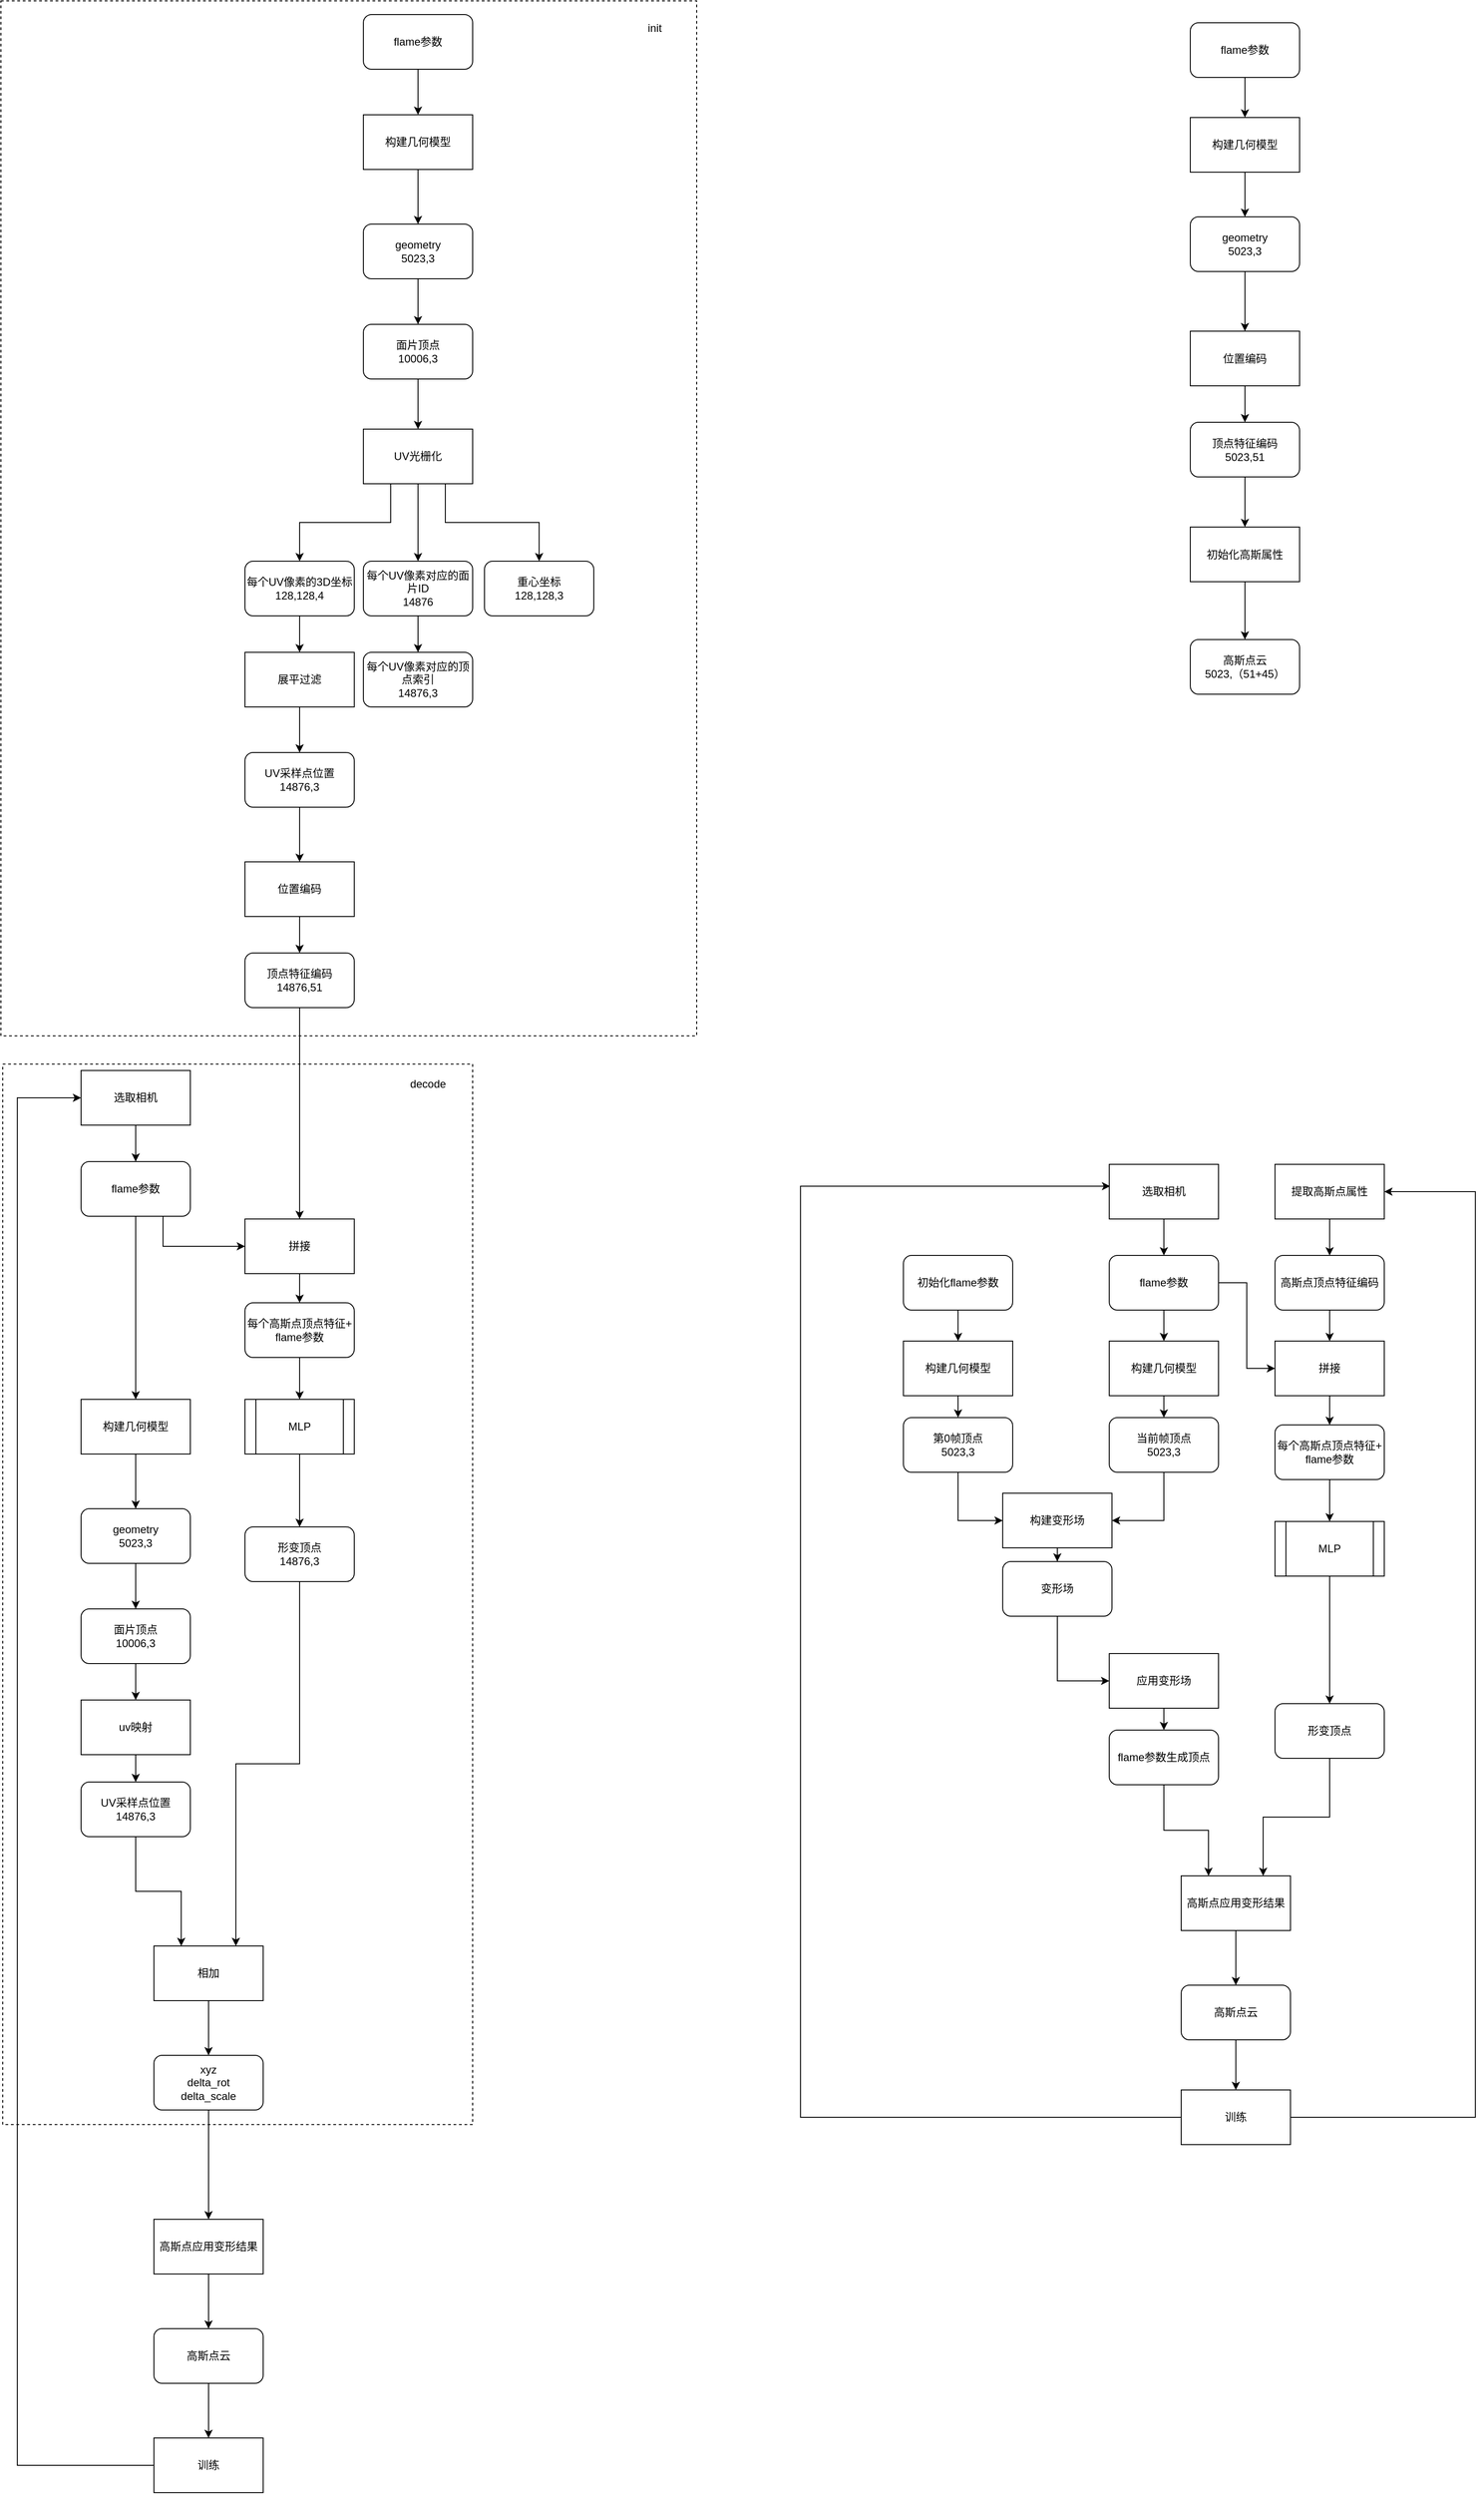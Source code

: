 <mxfile version="28.0.4">
  <diagram name="第 1 页" id="LMbzQTUDNy44uZFcEyyu">
    <mxGraphModel dx="5580" dy="2757" grid="0" gridSize="10" guides="1" tooltips="1" connect="1" arrows="1" fold="1" page="1" pageScale="1" pageWidth="827" pageHeight="1169" background="none" math="0" shadow="0">
      <root>
        <mxCell id="0" />
        <mxCell id="1" parent="0" />
        <mxCell id="JwGyQa2PH85FUKWqyVEM-70" value="" style="rounded=0;whiteSpace=wrap;html=1;dashed=1;fillColor=none;" vertex="1" parent="1">
          <mxGeometry x="-816" y="1182" width="516" height="1164" as="geometry" />
        </mxCell>
        <mxCell id="JwGyQa2PH85FUKWqyVEM-68" value="" style="rounded=0;whiteSpace=wrap;html=1;dashed=1;fillColor=none;" vertex="1" parent="1">
          <mxGeometry x="-818" y="15" width="764" height="1136" as="geometry" />
        </mxCell>
        <mxCell id="JwGyQa2PH85FUKWqyVEM-5" style="edgeStyle=orthogonalEdgeStyle;rounded=0;orthogonalLoop=1;jettySize=auto;html=1;exitX=0.75;exitY=1;exitDx=0;exitDy=0;entryX=0;entryY=0.5;entryDx=0;entryDy=0;" edge="1" parent="1" source="JwGyQa2PH85FUKWqyVEM-1" target="JwGyQa2PH85FUKWqyVEM-64">
          <mxGeometry relative="1" as="geometry">
            <mxPoint x="-590" y="1590" as="targetPoint" />
          </mxGeometry>
        </mxCell>
        <mxCell id="JwGyQa2PH85FUKWqyVEM-9" style="edgeStyle=orthogonalEdgeStyle;rounded=0;orthogonalLoop=1;jettySize=auto;html=1;" edge="1" parent="1" source="JwGyQa2PH85FUKWqyVEM-1" target="JwGyQa2PH85FUKWqyVEM-8">
          <mxGeometry relative="1" as="geometry" />
        </mxCell>
        <mxCell id="JwGyQa2PH85FUKWqyVEM-1" value="flame参数" style="rounded=1;whiteSpace=wrap;html=1;" vertex="1" parent="1">
          <mxGeometry x="-730" y="1289" width="120" height="60" as="geometry" />
        </mxCell>
        <mxCell id="JwGyQa2PH85FUKWqyVEM-6" style="edgeStyle=orthogonalEdgeStyle;rounded=0;orthogonalLoop=1;jettySize=auto;html=1;exitX=0.5;exitY=1;exitDx=0;exitDy=0;entryX=0.5;entryY=0;entryDx=0;entryDy=0;" edge="1" parent="1" source="JwGyQa2PH85FUKWqyVEM-49" target="JwGyQa2PH85FUKWqyVEM-64">
          <mxGeometry relative="1" as="geometry">
            <mxPoint x="-490" y="1360" as="sourcePoint" />
            <mxPoint x="-560" y="1450" as="targetPoint" />
          </mxGeometry>
        </mxCell>
        <mxCell id="JwGyQa2PH85FUKWqyVEM-7" style="edgeStyle=orthogonalEdgeStyle;rounded=0;orthogonalLoop=1;jettySize=auto;html=1;exitX=0.5;exitY=1;exitDx=0;exitDy=0;" edge="1" parent="1" source="JwGyQa2PH85FUKWqyVEM-52" target="JwGyQa2PH85FUKWqyVEM-4">
          <mxGeometry relative="1" as="geometry">
            <mxPoint x="-560" y="1640" as="sourcePoint" />
          </mxGeometry>
        </mxCell>
        <mxCell id="JwGyQa2PH85FUKWqyVEM-21" style="edgeStyle=orthogonalEdgeStyle;rounded=0;orthogonalLoop=1;jettySize=auto;html=1;entryX=0.75;entryY=0;entryDx=0;entryDy=0;" edge="1" parent="1" source="JwGyQa2PH85FUKWqyVEM-4" target="JwGyQa2PH85FUKWqyVEM-15">
          <mxGeometry relative="1" as="geometry" />
        </mxCell>
        <mxCell id="JwGyQa2PH85FUKWqyVEM-4" value="&lt;div&gt;形变顶点&lt;/div&gt;&lt;div&gt;14876,3&lt;/div&gt;" style="rounded=1;whiteSpace=wrap;html=1;" vertex="1" parent="1">
          <mxGeometry x="-550" y="1690" width="120" height="60" as="geometry" />
        </mxCell>
        <mxCell id="JwGyQa2PH85FUKWqyVEM-16" style="edgeStyle=orthogonalEdgeStyle;rounded=0;orthogonalLoop=1;jettySize=auto;html=1;entryX=0.5;entryY=0;entryDx=0;entryDy=0;" edge="1" parent="1" source="JwGyQa2PH85FUKWqyVEM-8" target="JwGyQa2PH85FUKWqyVEM-10">
          <mxGeometry relative="1" as="geometry" />
        </mxCell>
        <mxCell id="JwGyQa2PH85FUKWqyVEM-8" value="构建几何模型" style="rounded=0;whiteSpace=wrap;html=1;" vertex="1" parent="1">
          <mxGeometry x="-730" y="1550" width="120" height="60" as="geometry" />
        </mxCell>
        <mxCell id="JwGyQa2PH85FUKWqyVEM-17" style="edgeStyle=orthogonalEdgeStyle;rounded=0;orthogonalLoop=1;jettySize=auto;html=1;entryX=0.5;entryY=0;entryDx=0;entryDy=0;" edge="1" parent="1" source="JwGyQa2PH85FUKWqyVEM-10" target="JwGyQa2PH85FUKWqyVEM-12">
          <mxGeometry relative="1" as="geometry" />
        </mxCell>
        <mxCell id="JwGyQa2PH85FUKWqyVEM-10" value="&lt;div&gt;geometry&lt;/div&gt;&lt;div&gt;5023,3&lt;/div&gt;" style="rounded=1;whiteSpace=wrap;html=1;" vertex="1" parent="1">
          <mxGeometry x="-730" y="1670" width="120" height="60" as="geometry" />
        </mxCell>
        <mxCell id="JwGyQa2PH85FUKWqyVEM-18" style="edgeStyle=orthogonalEdgeStyle;rounded=0;orthogonalLoop=1;jettySize=auto;html=1;" edge="1" parent="1" source="JwGyQa2PH85FUKWqyVEM-12" target="JwGyQa2PH85FUKWqyVEM-14">
          <mxGeometry relative="1" as="geometry" />
        </mxCell>
        <mxCell id="JwGyQa2PH85FUKWqyVEM-12" value="&lt;div&gt;面片顶点&lt;/div&gt;10006,3" style="rounded=1;whiteSpace=wrap;html=1;" vertex="1" parent="1">
          <mxGeometry x="-730" y="1780" width="120" height="60" as="geometry" />
        </mxCell>
        <mxCell id="JwGyQa2PH85FUKWqyVEM-20" style="edgeStyle=orthogonalEdgeStyle;rounded=0;orthogonalLoop=1;jettySize=auto;html=1;exitX=0.5;exitY=1;exitDx=0;exitDy=0;entryX=0.25;entryY=0;entryDx=0;entryDy=0;" edge="1" parent="1" source="JwGyQa2PH85FUKWqyVEM-13" target="JwGyQa2PH85FUKWqyVEM-15">
          <mxGeometry relative="1" as="geometry" />
        </mxCell>
        <mxCell id="JwGyQa2PH85FUKWqyVEM-13" value="&lt;div&gt;UV采样点位置&lt;/div&gt;&lt;div&gt;14876,3&lt;/div&gt;" style="rounded=1;whiteSpace=wrap;html=1;" vertex="1" parent="1">
          <mxGeometry x="-730" y="1970" width="120" height="60" as="geometry" />
        </mxCell>
        <mxCell id="JwGyQa2PH85FUKWqyVEM-19" style="edgeStyle=orthogonalEdgeStyle;rounded=0;orthogonalLoop=1;jettySize=auto;html=1;" edge="1" parent="1" source="JwGyQa2PH85FUKWqyVEM-14" target="JwGyQa2PH85FUKWqyVEM-13">
          <mxGeometry relative="1" as="geometry" />
        </mxCell>
        <mxCell id="JwGyQa2PH85FUKWqyVEM-14" value="uv映射" style="rounded=0;whiteSpace=wrap;html=1;" vertex="1" parent="1">
          <mxGeometry x="-730" y="1880" width="120" height="60" as="geometry" />
        </mxCell>
        <mxCell id="JwGyQa2PH85FUKWqyVEM-24" style="edgeStyle=orthogonalEdgeStyle;rounded=0;orthogonalLoop=1;jettySize=auto;html=1;" edge="1" parent="1" source="JwGyQa2PH85FUKWqyVEM-15" target="JwGyQa2PH85FUKWqyVEM-22">
          <mxGeometry relative="1" as="geometry" />
        </mxCell>
        <mxCell id="JwGyQa2PH85FUKWqyVEM-15" value="相加" style="rounded=0;whiteSpace=wrap;html=1;" vertex="1" parent="1">
          <mxGeometry x="-650" y="2150" width="120" height="60" as="geometry" />
        </mxCell>
        <mxCell id="JwGyQa2PH85FUKWqyVEM-54" style="edgeStyle=orthogonalEdgeStyle;rounded=0;orthogonalLoop=1;jettySize=auto;html=1;" edge="1" parent="1" source="JwGyQa2PH85FUKWqyVEM-22" target="JwGyQa2PH85FUKWqyVEM-53">
          <mxGeometry relative="1" as="geometry" />
        </mxCell>
        <mxCell id="JwGyQa2PH85FUKWqyVEM-22" value="&lt;div&gt;xyz&lt;/div&gt;&lt;div&gt;delta_rot&lt;/div&gt;&lt;div&gt;delta_scale&lt;/div&gt;" style="rounded=1;whiteSpace=wrap;html=1;" vertex="1" parent="1">
          <mxGeometry x="-650" y="2270" width="120" height="60" as="geometry" />
        </mxCell>
        <mxCell id="JwGyQa2PH85FUKWqyVEM-31" value="" style="edgeStyle=orthogonalEdgeStyle;rounded=0;orthogonalLoop=1;jettySize=auto;html=1;" edge="1" parent="1" source="JwGyQa2PH85FUKWqyVEM-25" target="JwGyQa2PH85FUKWqyVEM-27">
          <mxGeometry relative="1" as="geometry" />
        </mxCell>
        <mxCell id="JwGyQa2PH85FUKWqyVEM-25" value="flame参数" style="rounded=1;whiteSpace=wrap;html=1;" vertex="1" parent="1">
          <mxGeometry x="-420" y="30" width="120" height="60" as="geometry" />
        </mxCell>
        <mxCell id="JwGyQa2PH85FUKWqyVEM-26" style="edgeStyle=orthogonalEdgeStyle;rounded=0;orthogonalLoop=1;jettySize=auto;html=1;entryX=0.5;entryY=0;entryDx=0;entryDy=0;" edge="1" parent="1" source="JwGyQa2PH85FUKWqyVEM-27" target="JwGyQa2PH85FUKWqyVEM-29">
          <mxGeometry relative="1" as="geometry" />
        </mxCell>
        <mxCell id="JwGyQa2PH85FUKWqyVEM-27" value="&lt;div&gt;构建几何模型&lt;/div&gt;" style="rounded=0;whiteSpace=wrap;html=1;" vertex="1" parent="1">
          <mxGeometry x="-420" y="140" width="120" height="60" as="geometry" />
        </mxCell>
        <mxCell id="JwGyQa2PH85FUKWqyVEM-28" style="edgeStyle=orthogonalEdgeStyle;rounded=0;orthogonalLoop=1;jettySize=auto;html=1;entryX=0.5;entryY=0;entryDx=0;entryDy=0;" edge="1" parent="1" source="JwGyQa2PH85FUKWqyVEM-29" target="JwGyQa2PH85FUKWqyVEM-30">
          <mxGeometry relative="1" as="geometry" />
        </mxCell>
        <mxCell id="JwGyQa2PH85FUKWqyVEM-29" value="&lt;div&gt;geometry&lt;/div&gt;&lt;div&gt;5023,3&lt;/div&gt;" style="rounded=1;whiteSpace=wrap;html=1;" vertex="1" parent="1">
          <mxGeometry x="-420" y="260" width="120" height="60" as="geometry" />
        </mxCell>
        <mxCell id="JwGyQa2PH85FUKWqyVEM-34" value="" style="edgeStyle=orthogonalEdgeStyle;rounded=0;orthogonalLoop=1;jettySize=auto;html=1;" edge="1" parent="1" source="JwGyQa2PH85FUKWqyVEM-30" target="JwGyQa2PH85FUKWqyVEM-32">
          <mxGeometry relative="1" as="geometry" />
        </mxCell>
        <mxCell id="JwGyQa2PH85FUKWqyVEM-30" value="&lt;div&gt;面片顶点&lt;/div&gt;10006,3" style="rounded=1;whiteSpace=wrap;html=1;" vertex="1" parent="1">
          <mxGeometry x="-420" y="370" width="120" height="60" as="geometry" />
        </mxCell>
        <mxCell id="JwGyQa2PH85FUKWqyVEM-37" style="edgeStyle=orthogonalEdgeStyle;rounded=0;orthogonalLoop=1;jettySize=auto;html=1;exitX=0.75;exitY=1;exitDx=0;exitDy=0;entryX=0.5;entryY=0;entryDx=0;entryDy=0;" edge="1" parent="1" source="JwGyQa2PH85FUKWqyVEM-32" target="JwGyQa2PH85FUKWqyVEM-36">
          <mxGeometry relative="1" as="geometry" />
        </mxCell>
        <mxCell id="JwGyQa2PH85FUKWqyVEM-39" style="edgeStyle=orthogonalEdgeStyle;rounded=0;orthogonalLoop=1;jettySize=auto;html=1;" edge="1" parent="1" source="JwGyQa2PH85FUKWqyVEM-33" target="JwGyQa2PH85FUKWqyVEM-38">
          <mxGeometry relative="1" as="geometry" />
        </mxCell>
        <mxCell id="JwGyQa2PH85FUKWqyVEM-45" style="edgeStyle=orthogonalEdgeStyle;rounded=0;orthogonalLoop=1;jettySize=auto;html=1;exitX=0.25;exitY=1;exitDx=0;exitDy=0;" edge="1" parent="1" source="JwGyQa2PH85FUKWqyVEM-32" target="JwGyQa2PH85FUKWqyVEM-43">
          <mxGeometry relative="1" as="geometry" />
        </mxCell>
        <mxCell id="JwGyQa2PH85FUKWqyVEM-32" value="UV光栅化" style="rounded=0;whiteSpace=wrap;html=1;" vertex="1" parent="1">
          <mxGeometry x="-420" y="485" width="120" height="60" as="geometry" />
        </mxCell>
        <mxCell id="JwGyQa2PH85FUKWqyVEM-36" value="&lt;div&gt;重心坐标&lt;/div&gt;&lt;div&gt;128,128,3&lt;/div&gt;" style="rounded=1;whiteSpace=wrap;html=1;" vertex="1" parent="1">
          <mxGeometry x="-287" y="630" width="120" height="60" as="geometry" />
        </mxCell>
        <mxCell id="JwGyQa2PH85FUKWqyVEM-38" value="&lt;div&gt;每个UV像素对应的顶点索引&lt;/div&gt;&lt;div&gt;14876,3&lt;/div&gt;" style="rounded=1;whiteSpace=wrap;html=1;" vertex="1" parent="1">
          <mxGeometry x="-420" y="730" width="120" height="60" as="geometry" />
        </mxCell>
        <mxCell id="JwGyQa2PH85FUKWqyVEM-48" style="edgeStyle=orthogonalEdgeStyle;rounded=0;orthogonalLoop=1;jettySize=auto;html=1;" edge="1" parent="1" source="JwGyQa2PH85FUKWqyVEM-40" target="JwGyQa2PH85FUKWqyVEM-42">
          <mxGeometry relative="1" as="geometry" />
        </mxCell>
        <mxCell id="JwGyQa2PH85FUKWqyVEM-40" value="&lt;div&gt;UV采样点位置&lt;/div&gt;&lt;div&gt;14876,3&lt;/div&gt;" style="rounded=1;whiteSpace=wrap;html=1;" vertex="1" parent="1">
          <mxGeometry x="-550" y="840" width="120" height="60" as="geometry" />
        </mxCell>
        <mxCell id="JwGyQa2PH85FUKWqyVEM-47" style="edgeStyle=orthogonalEdgeStyle;rounded=0;orthogonalLoop=1;jettySize=auto;html=1;" edge="1" parent="1" source="JwGyQa2PH85FUKWqyVEM-41" target="JwGyQa2PH85FUKWqyVEM-40">
          <mxGeometry relative="1" as="geometry" />
        </mxCell>
        <mxCell id="JwGyQa2PH85FUKWqyVEM-41" value="展平过滤" style="rounded=0;whiteSpace=wrap;html=1;" vertex="1" parent="1">
          <mxGeometry x="-550" y="730" width="120" height="60" as="geometry" />
        </mxCell>
        <mxCell id="JwGyQa2PH85FUKWqyVEM-50" style="edgeStyle=orthogonalEdgeStyle;rounded=0;orthogonalLoop=1;jettySize=auto;html=1;" edge="1" parent="1" source="JwGyQa2PH85FUKWqyVEM-42" target="JwGyQa2PH85FUKWqyVEM-49">
          <mxGeometry relative="1" as="geometry" />
        </mxCell>
        <mxCell id="JwGyQa2PH85FUKWqyVEM-42" value="位置编码" style="rounded=0;whiteSpace=wrap;html=1;" vertex="1" parent="1">
          <mxGeometry x="-550" y="960" width="120" height="60" as="geometry" />
        </mxCell>
        <mxCell id="JwGyQa2PH85FUKWqyVEM-46" style="edgeStyle=orthogonalEdgeStyle;rounded=0;orthogonalLoop=1;jettySize=auto;html=1;" edge="1" parent="1" source="JwGyQa2PH85FUKWqyVEM-43" target="JwGyQa2PH85FUKWqyVEM-41">
          <mxGeometry relative="1" as="geometry" />
        </mxCell>
        <mxCell id="JwGyQa2PH85FUKWqyVEM-43" value="&lt;div&gt;每个UV像素的3D坐标&lt;/div&gt;128,128,4" style="rounded=1;whiteSpace=wrap;html=1;" vertex="1" parent="1">
          <mxGeometry x="-550" y="630" width="120" height="60" as="geometry" />
        </mxCell>
        <mxCell id="JwGyQa2PH85FUKWqyVEM-44" value="" style="edgeStyle=orthogonalEdgeStyle;rounded=0;orthogonalLoop=1;jettySize=auto;html=1;" edge="1" parent="1" source="JwGyQa2PH85FUKWqyVEM-32" target="JwGyQa2PH85FUKWqyVEM-33">
          <mxGeometry relative="1" as="geometry">
            <mxPoint x="-360" y="545" as="sourcePoint" />
            <mxPoint x="-340" y="790" as="targetPoint" />
          </mxGeometry>
        </mxCell>
        <mxCell id="JwGyQa2PH85FUKWqyVEM-33" value="&lt;div&gt;每个UV像素对应的面片ID&lt;/div&gt;14876" style="rounded=1;whiteSpace=wrap;html=1;" vertex="1" parent="1">
          <mxGeometry x="-420" y="630" width="120" height="60" as="geometry" />
        </mxCell>
        <mxCell id="JwGyQa2PH85FUKWqyVEM-49" value="&lt;div&gt;顶点特征编码&lt;/div&gt;&lt;div&gt;14876,51&lt;/div&gt;" style="rounded=1;whiteSpace=wrap;html=1;" vertex="1" parent="1">
          <mxGeometry x="-550" y="1060" width="120" height="60" as="geometry" />
        </mxCell>
        <mxCell id="JwGyQa2PH85FUKWqyVEM-52" value="MLP" style="shape=process;whiteSpace=wrap;html=1;backgroundOutline=1;" vertex="1" parent="1">
          <mxGeometry x="-550" y="1550" width="120" height="60" as="geometry" />
        </mxCell>
        <mxCell id="JwGyQa2PH85FUKWqyVEM-56" style="edgeStyle=orthogonalEdgeStyle;rounded=0;orthogonalLoop=1;jettySize=auto;html=1;" edge="1" parent="1" source="JwGyQa2PH85FUKWqyVEM-53" target="JwGyQa2PH85FUKWqyVEM-55">
          <mxGeometry relative="1" as="geometry" />
        </mxCell>
        <mxCell id="JwGyQa2PH85FUKWqyVEM-53" value="高斯点应用变形结果" style="rounded=0;whiteSpace=wrap;html=1;" vertex="1" parent="1">
          <mxGeometry x="-650" y="2450" width="120" height="60" as="geometry" />
        </mxCell>
        <mxCell id="JwGyQa2PH85FUKWqyVEM-58" style="edgeStyle=orthogonalEdgeStyle;rounded=0;orthogonalLoop=1;jettySize=auto;html=1;" edge="1" parent="1" source="JwGyQa2PH85FUKWqyVEM-55" target="JwGyQa2PH85FUKWqyVEM-57">
          <mxGeometry relative="1" as="geometry" />
        </mxCell>
        <mxCell id="JwGyQa2PH85FUKWqyVEM-55" value="高斯点云" style="rounded=1;whiteSpace=wrap;html=1;" vertex="1" parent="1">
          <mxGeometry x="-650" y="2570" width="120" height="60" as="geometry" />
        </mxCell>
        <mxCell id="JwGyQa2PH85FUKWqyVEM-62" style="edgeStyle=orthogonalEdgeStyle;rounded=0;orthogonalLoop=1;jettySize=auto;html=1;exitX=0;exitY=0.5;exitDx=0;exitDy=0;entryX=0;entryY=0.5;entryDx=0;entryDy=0;" edge="1" parent="1" source="JwGyQa2PH85FUKWqyVEM-57" target="JwGyQa2PH85FUKWqyVEM-60">
          <mxGeometry relative="1" as="geometry">
            <Array as="points">
              <mxPoint x="-800" y="2720" />
              <mxPoint x="-800" y="1219" />
            </Array>
          </mxGeometry>
        </mxCell>
        <mxCell id="JwGyQa2PH85FUKWqyVEM-57" value="训练" style="rounded=0;whiteSpace=wrap;html=1;" vertex="1" parent="1">
          <mxGeometry x="-650" y="2690" width="120" height="60" as="geometry" />
        </mxCell>
        <mxCell id="JwGyQa2PH85FUKWqyVEM-61" style="edgeStyle=orthogonalEdgeStyle;rounded=0;orthogonalLoop=1;jettySize=auto;html=1;" edge="1" parent="1" source="JwGyQa2PH85FUKWqyVEM-60" target="JwGyQa2PH85FUKWqyVEM-1">
          <mxGeometry relative="1" as="geometry" />
        </mxCell>
        <mxCell id="JwGyQa2PH85FUKWqyVEM-60" value="选取相机" style="rounded=0;whiteSpace=wrap;html=1;" vertex="1" parent="1">
          <mxGeometry x="-730" y="1189" width="120" height="60" as="geometry" />
        </mxCell>
        <mxCell id="JwGyQa2PH85FUKWqyVEM-66" value="" style="edgeStyle=orthogonalEdgeStyle;rounded=0;orthogonalLoop=1;jettySize=auto;html=1;" edge="1" parent="1" source="JwGyQa2PH85FUKWqyVEM-64" target="JwGyQa2PH85FUKWqyVEM-65">
          <mxGeometry relative="1" as="geometry" />
        </mxCell>
        <mxCell id="JwGyQa2PH85FUKWqyVEM-64" value="拼接" style="rounded=0;whiteSpace=wrap;html=1;" vertex="1" parent="1">
          <mxGeometry x="-550" y="1352" width="120" height="60" as="geometry" />
        </mxCell>
        <mxCell id="JwGyQa2PH85FUKWqyVEM-67" value="" style="edgeStyle=orthogonalEdgeStyle;rounded=0;orthogonalLoop=1;jettySize=auto;html=1;" edge="1" parent="1" source="JwGyQa2PH85FUKWqyVEM-65" target="JwGyQa2PH85FUKWqyVEM-52">
          <mxGeometry relative="1" as="geometry" />
        </mxCell>
        <mxCell id="JwGyQa2PH85FUKWqyVEM-65" value="&lt;div&gt;每个高斯点顶点特征+&lt;/div&gt;&lt;div&gt;flame参数&lt;/div&gt;" style="rounded=1;whiteSpace=wrap;html=1;" vertex="1" parent="1">
          <mxGeometry x="-550" y="1444" width="120" height="60" as="geometry" />
        </mxCell>
        <mxCell id="JwGyQa2PH85FUKWqyVEM-69" value="init" style="text;html=1;align=center;verticalAlign=middle;whiteSpace=wrap;rounded=0;" vertex="1" parent="1">
          <mxGeometry x="-130" y="30" width="60" height="30" as="geometry" />
        </mxCell>
        <mxCell id="JwGyQa2PH85FUKWqyVEM-71" value="decode" style="text;html=1;align=center;verticalAlign=middle;whiteSpace=wrap;rounded=0;" vertex="1" parent="1">
          <mxGeometry x="-379" y="1189" width="60" height="30" as="geometry" />
        </mxCell>
        <mxCell id="JwGyQa2PH85FUKWqyVEM-75" value="" style="edgeStyle=orthogonalEdgeStyle;rounded=0;orthogonalLoop=1;jettySize=auto;html=1;" edge="1" parent="1" source="JwGyQa2PH85FUKWqyVEM-72" target="JwGyQa2PH85FUKWqyVEM-73">
          <mxGeometry relative="1" as="geometry" />
        </mxCell>
        <mxCell id="JwGyQa2PH85FUKWqyVEM-72" value="flame参数" style="rounded=1;whiteSpace=wrap;html=1;" vertex="1" parent="1">
          <mxGeometry x="488" y="39" width="120" height="60" as="geometry" />
        </mxCell>
        <mxCell id="JwGyQa2PH85FUKWqyVEM-76" value="" style="edgeStyle=orthogonalEdgeStyle;rounded=0;orthogonalLoop=1;jettySize=auto;html=1;" edge="1" parent="1" source="JwGyQa2PH85FUKWqyVEM-73" target="JwGyQa2PH85FUKWqyVEM-74">
          <mxGeometry relative="1" as="geometry" />
        </mxCell>
        <mxCell id="JwGyQa2PH85FUKWqyVEM-73" value="&lt;div&gt;构建几何模型&lt;/div&gt;" style="rounded=0;whiteSpace=wrap;html=1;" vertex="1" parent="1">
          <mxGeometry x="488" y="143" width="120" height="60" as="geometry" />
        </mxCell>
        <mxCell id="JwGyQa2PH85FUKWqyVEM-79" value="" style="edgeStyle=orthogonalEdgeStyle;rounded=0;orthogonalLoop=1;jettySize=auto;html=1;" edge="1" parent="1" source="JwGyQa2PH85FUKWqyVEM-74" target="JwGyQa2PH85FUKWqyVEM-77">
          <mxGeometry relative="1" as="geometry" />
        </mxCell>
        <mxCell id="JwGyQa2PH85FUKWqyVEM-74" value="&lt;div&gt;geometry&lt;/div&gt;&lt;div&gt;5023,3&lt;/div&gt;" style="rounded=1;whiteSpace=wrap;html=1;" vertex="1" parent="1">
          <mxGeometry x="488" y="252" width="120" height="60" as="geometry" />
        </mxCell>
        <mxCell id="JwGyQa2PH85FUKWqyVEM-80" value="" style="edgeStyle=orthogonalEdgeStyle;rounded=0;orthogonalLoop=1;jettySize=auto;html=1;" edge="1" parent="1" source="JwGyQa2PH85FUKWqyVEM-77" target="JwGyQa2PH85FUKWqyVEM-78">
          <mxGeometry relative="1" as="geometry" />
        </mxCell>
        <mxCell id="JwGyQa2PH85FUKWqyVEM-77" value="位置编码" style="rounded=0;whiteSpace=wrap;html=1;" vertex="1" parent="1">
          <mxGeometry x="488" y="377.5" width="120" height="60" as="geometry" />
        </mxCell>
        <mxCell id="JwGyQa2PH85FUKWqyVEM-93" value="" style="edgeStyle=orthogonalEdgeStyle;rounded=0;orthogonalLoop=1;jettySize=auto;html=1;" edge="1" parent="1" source="JwGyQa2PH85FUKWqyVEM-78" target="JwGyQa2PH85FUKWqyVEM-92">
          <mxGeometry relative="1" as="geometry" />
        </mxCell>
        <mxCell id="JwGyQa2PH85FUKWqyVEM-78" value="&lt;div&gt;顶点特征编码&lt;/div&gt;&lt;div&gt;5023,51&lt;/div&gt;" style="rounded=1;whiteSpace=wrap;html=1;" vertex="1" parent="1">
          <mxGeometry x="488" y="477.5" width="120" height="60" as="geometry" />
        </mxCell>
        <mxCell id="JwGyQa2PH85FUKWqyVEM-81" style="edgeStyle=orthogonalEdgeStyle;rounded=0;orthogonalLoop=1;jettySize=auto;html=1;exitX=1;exitY=0.5;exitDx=0;exitDy=0;entryX=0;entryY=0.5;entryDx=0;entryDy=0;" edge="1" parent="1" source="JwGyQa2PH85FUKWqyVEM-83" target="JwGyQa2PH85FUKWqyVEM-89">
          <mxGeometry relative="1" as="geometry">
            <mxPoint x="541" y="1724" as="targetPoint" />
          </mxGeometry>
        </mxCell>
        <mxCell id="JwGyQa2PH85FUKWqyVEM-102" style="edgeStyle=orthogonalEdgeStyle;rounded=0;orthogonalLoop=1;jettySize=auto;html=1;" edge="1" parent="1" source="JwGyQa2PH85FUKWqyVEM-83" target="JwGyQa2PH85FUKWqyVEM-101">
          <mxGeometry relative="1" as="geometry" />
        </mxCell>
        <mxCell id="JwGyQa2PH85FUKWqyVEM-83" value="flame参数" style="rounded=1;whiteSpace=wrap;html=1;" vertex="1" parent="1">
          <mxGeometry x="399" y="1392" width="120" height="60" as="geometry" />
        </mxCell>
        <mxCell id="JwGyQa2PH85FUKWqyVEM-97" value="" style="edgeStyle=orthogonalEdgeStyle;rounded=0;orthogonalLoop=1;jettySize=auto;html=1;" edge="1" parent="1" source="JwGyQa2PH85FUKWqyVEM-85" target="JwGyQa2PH85FUKWqyVEM-95">
          <mxGeometry relative="1" as="geometry" />
        </mxCell>
        <mxCell id="JwGyQa2PH85FUKWqyVEM-85" value="MLP" style="shape=process;whiteSpace=wrap;html=1;backgroundOutline=1;" vertex="1" parent="1">
          <mxGeometry x="581" y="1684" width="120" height="60" as="geometry" />
        </mxCell>
        <mxCell id="JwGyQa2PH85FUKWqyVEM-86" style="edgeStyle=orthogonalEdgeStyle;rounded=0;orthogonalLoop=1;jettySize=auto;html=1;" edge="1" parent="1" source="JwGyQa2PH85FUKWqyVEM-87" target="JwGyQa2PH85FUKWqyVEM-83">
          <mxGeometry relative="1" as="geometry" />
        </mxCell>
        <mxCell id="JwGyQa2PH85FUKWqyVEM-87" value="选取相机" style="rounded=0;whiteSpace=wrap;html=1;" vertex="1" parent="1">
          <mxGeometry x="399" y="1292" width="120" height="60" as="geometry" />
        </mxCell>
        <mxCell id="JwGyQa2PH85FUKWqyVEM-88" value="" style="edgeStyle=orthogonalEdgeStyle;rounded=0;orthogonalLoop=1;jettySize=auto;html=1;" edge="1" parent="1" source="JwGyQa2PH85FUKWqyVEM-89" target="JwGyQa2PH85FUKWqyVEM-91">
          <mxGeometry relative="1" as="geometry" />
        </mxCell>
        <mxCell id="JwGyQa2PH85FUKWqyVEM-89" value="拼接" style="rounded=0;whiteSpace=wrap;html=1;" vertex="1" parent="1">
          <mxGeometry x="581" y="1486" width="120" height="60" as="geometry" />
        </mxCell>
        <mxCell id="JwGyQa2PH85FUKWqyVEM-90" value="" style="edgeStyle=orthogonalEdgeStyle;rounded=0;orthogonalLoop=1;jettySize=auto;html=1;" edge="1" parent="1" source="JwGyQa2PH85FUKWqyVEM-91" target="JwGyQa2PH85FUKWqyVEM-85">
          <mxGeometry relative="1" as="geometry" />
        </mxCell>
        <mxCell id="JwGyQa2PH85FUKWqyVEM-91" value="&lt;div&gt;每个高斯点顶点特征+&lt;/div&gt;&lt;div&gt;flame参数&lt;/div&gt;" style="rounded=1;whiteSpace=wrap;html=1;" vertex="1" parent="1">
          <mxGeometry x="581" y="1578" width="120" height="60" as="geometry" />
        </mxCell>
        <mxCell id="JwGyQa2PH85FUKWqyVEM-132" value="" style="edgeStyle=orthogonalEdgeStyle;rounded=0;orthogonalLoop=1;jettySize=auto;html=1;" edge="1" parent="1" source="JwGyQa2PH85FUKWqyVEM-92" target="JwGyQa2PH85FUKWqyVEM-131">
          <mxGeometry relative="1" as="geometry" />
        </mxCell>
        <mxCell id="JwGyQa2PH85FUKWqyVEM-92" value="&lt;div&gt;初始化高斯属性&lt;/div&gt;" style="rounded=0;whiteSpace=wrap;html=1;" vertex="1" parent="1">
          <mxGeometry x="488" y="592.5" width="120" height="60" as="geometry" />
        </mxCell>
        <mxCell id="JwGyQa2PH85FUKWqyVEM-111" style="edgeStyle=orthogonalEdgeStyle;rounded=0;orthogonalLoop=1;jettySize=auto;html=1;entryX=0.75;entryY=0;entryDx=0;entryDy=0;" edge="1" parent="1" source="JwGyQa2PH85FUKWqyVEM-95" target="JwGyQa2PH85FUKWqyVEM-105">
          <mxGeometry relative="1" as="geometry" />
        </mxCell>
        <mxCell id="JwGyQa2PH85FUKWqyVEM-95" value="&lt;div&gt;形变顶点&lt;/div&gt;" style="rounded=1;whiteSpace=wrap;html=1;" vertex="1" parent="1">
          <mxGeometry x="581" y="1884" width="120" height="60" as="geometry" />
        </mxCell>
        <mxCell id="JwGyQa2PH85FUKWqyVEM-99" value="" style="edgeStyle=orthogonalEdgeStyle;rounded=0;orthogonalLoop=1;jettySize=auto;html=1;" edge="1" parent="1" source="JwGyQa2PH85FUKWqyVEM-98" target="JwGyQa2PH85FUKWqyVEM-89">
          <mxGeometry relative="1" as="geometry" />
        </mxCell>
        <mxCell id="JwGyQa2PH85FUKWqyVEM-98" value="高斯点顶点特征编码" style="rounded=1;whiteSpace=wrap;html=1;" vertex="1" parent="1">
          <mxGeometry x="581" y="1392" width="120" height="60" as="geometry" />
        </mxCell>
        <mxCell id="JwGyQa2PH85FUKWqyVEM-109" value="" style="edgeStyle=orthogonalEdgeStyle;rounded=0;orthogonalLoop=1;jettySize=auto;html=1;" edge="1" parent="1" source="JwGyQa2PH85FUKWqyVEM-101" target="JwGyQa2PH85FUKWqyVEM-136">
          <mxGeometry relative="1" as="geometry" />
        </mxCell>
        <mxCell id="JwGyQa2PH85FUKWqyVEM-101" value="构建几何模型" style="rounded=0;whiteSpace=wrap;html=1;" vertex="1" parent="1">
          <mxGeometry x="399" y="1486" width="120" height="60" as="geometry" />
        </mxCell>
        <mxCell id="JwGyQa2PH85FUKWqyVEM-110" style="edgeStyle=orthogonalEdgeStyle;rounded=0;orthogonalLoop=1;jettySize=auto;html=1;entryX=0.25;entryY=0;entryDx=0;entryDy=0;" edge="1" parent="1" source="JwGyQa2PH85FUKWqyVEM-103" target="JwGyQa2PH85FUKWqyVEM-105">
          <mxGeometry relative="1" as="geometry" />
        </mxCell>
        <mxCell id="JwGyQa2PH85FUKWqyVEM-103" value="flame参数生成顶点" style="rounded=1;whiteSpace=wrap;html=1;" vertex="1" parent="1">
          <mxGeometry x="399" y="1913" width="120" height="60" as="geometry" />
        </mxCell>
        <mxCell id="JwGyQa2PH85FUKWqyVEM-104" style="edgeStyle=orthogonalEdgeStyle;rounded=0;orthogonalLoop=1;jettySize=auto;html=1;" edge="1" parent="1" source="JwGyQa2PH85FUKWqyVEM-105" target="JwGyQa2PH85FUKWqyVEM-107">
          <mxGeometry relative="1" as="geometry" />
        </mxCell>
        <mxCell id="JwGyQa2PH85FUKWqyVEM-105" value="高斯点应用变形结果" style="rounded=0;whiteSpace=wrap;html=1;" vertex="1" parent="1">
          <mxGeometry x="478" y="2073" width="120" height="60" as="geometry" />
        </mxCell>
        <mxCell id="JwGyQa2PH85FUKWqyVEM-106" style="edgeStyle=orthogonalEdgeStyle;rounded=0;orthogonalLoop=1;jettySize=auto;html=1;" edge="1" parent="1" source="JwGyQa2PH85FUKWqyVEM-107" target="JwGyQa2PH85FUKWqyVEM-108">
          <mxGeometry relative="1" as="geometry" />
        </mxCell>
        <mxCell id="JwGyQa2PH85FUKWqyVEM-107" value="高斯点云" style="rounded=1;whiteSpace=wrap;html=1;" vertex="1" parent="1">
          <mxGeometry x="478" y="2193" width="120" height="60" as="geometry" />
        </mxCell>
        <mxCell id="JwGyQa2PH85FUKWqyVEM-116" style="edgeStyle=orthogonalEdgeStyle;rounded=0;orthogonalLoop=1;jettySize=auto;html=1;entryX=1;entryY=0.5;entryDx=0;entryDy=0;" edge="1" parent="1" source="JwGyQa2PH85FUKWqyVEM-108" target="JwGyQa2PH85FUKWqyVEM-114">
          <mxGeometry relative="1" as="geometry">
            <Array as="points">
              <mxPoint x="801" y="2338" />
              <mxPoint x="801" y="1322" />
            </Array>
          </mxGeometry>
        </mxCell>
        <mxCell id="JwGyQa2PH85FUKWqyVEM-108" value="训练" style="rounded=0;whiteSpace=wrap;html=1;" vertex="1" parent="1">
          <mxGeometry x="478" y="2308" width="120" height="60" as="geometry" />
        </mxCell>
        <mxCell id="JwGyQa2PH85FUKWqyVEM-113" style="edgeStyle=orthogonalEdgeStyle;rounded=0;orthogonalLoop=1;jettySize=auto;html=1;entryX=0.008;entryY=0.4;entryDx=0;entryDy=0;entryPerimeter=0;" edge="1" parent="1" source="JwGyQa2PH85FUKWqyVEM-108" target="JwGyQa2PH85FUKWqyVEM-87">
          <mxGeometry relative="1" as="geometry">
            <Array as="points">
              <mxPoint x="60" y="2338" />
              <mxPoint x="60" y="1316" />
            </Array>
          </mxGeometry>
        </mxCell>
        <mxCell id="JwGyQa2PH85FUKWqyVEM-115" value="" style="edgeStyle=orthogonalEdgeStyle;rounded=0;orthogonalLoop=1;jettySize=auto;html=1;" edge="1" parent="1" source="JwGyQa2PH85FUKWqyVEM-114" target="JwGyQa2PH85FUKWqyVEM-98">
          <mxGeometry relative="1" as="geometry" />
        </mxCell>
        <mxCell id="JwGyQa2PH85FUKWqyVEM-114" value="提取高斯点属性" style="rounded=0;whiteSpace=wrap;html=1;" vertex="1" parent="1">
          <mxGeometry x="581" y="1292" width="120" height="60" as="geometry" />
        </mxCell>
        <mxCell id="JwGyQa2PH85FUKWqyVEM-131" value="&lt;div&gt;高斯点云&lt;/div&gt;&lt;div&gt;5023,（51+45）&lt;/div&gt;" style="rounded=1;whiteSpace=wrap;html=1;" vertex="1" parent="1">
          <mxGeometry x="488" y="716" width="120" height="60" as="geometry" />
        </mxCell>
        <mxCell id="JwGyQa2PH85FUKWqyVEM-139" value="" style="edgeStyle=orthogonalEdgeStyle;rounded=0;orthogonalLoop=1;jettySize=auto;html=1;" edge="1" parent="1" source="JwGyQa2PH85FUKWqyVEM-133" target="JwGyQa2PH85FUKWqyVEM-134">
          <mxGeometry relative="1" as="geometry" />
        </mxCell>
        <mxCell id="JwGyQa2PH85FUKWqyVEM-133" value="初始化flame参数" style="rounded=1;whiteSpace=wrap;html=1;" vertex="1" parent="1">
          <mxGeometry x="173" y="1392" width="120" height="60" as="geometry" />
        </mxCell>
        <mxCell id="JwGyQa2PH85FUKWqyVEM-138" value="" style="edgeStyle=orthogonalEdgeStyle;rounded=0;orthogonalLoop=1;jettySize=auto;html=1;" edge="1" parent="1" source="JwGyQa2PH85FUKWqyVEM-134" target="JwGyQa2PH85FUKWqyVEM-135">
          <mxGeometry relative="1" as="geometry" />
        </mxCell>
        <mxCell id="JwGyQa2PH85FUKWqyVEM-134" value="构建几何模型" style="rounded=0;whiteSpace=wrap;html=1;" vertex="1" parent="1">
          <mxGeometry x="173" y="1486" width="120" height="60" as="geometry" />
        </mxCell>
        <mxCell id="JwGyQa2PH85FUKWqyVEM-141" style="edgeStyle=orthogonalEdgeStyle;rounded=0;orthogonalLoop=1;jettySize=auto;html=1;entryX=0;entryY=0.5;entryDx=0;entryDy=0;" edge="1" parent="1" source="JwGyQa2PH85FUKWqyVEM-135" target="JwGyQa2PH85FUKWqyVEM-137">
          <mxGeometry relative="1" as="geometry" />
        </mxCell>
        <mxCell id="JwGyQa2PH85FUKWqyVEM-135" value="&lt;div&gt;第0帧顶点&lt;/div&gt;&lt;div&gt;5023,3&lt;/div&gt;" style="rounded=1;whiteSpace=wrap;html=1;" vertex="1" parent="1">
          <mxGeometry x="173" y="1570" width="120" height="60" as="geometry" />
        </mxCell>
        <mxCell id="JwGyQa2PH85FUKWqyVEM-142" style="edgeStyle=orthogonalEdgeStyle;rounded=0;orthogonalLoop=1;jettySize=auto;html=1;entryX=1;entryY=0.5;entryDx=0;entryDy=0;" edge="1" parent="1" source="JwGyQa2PH85FUKWqyVEM-136" target="JwGyQa2PH85FUKWqyVEM-137">
          <mxGeometry relative="1" as="geometry" />
        </mxCell>
        <mxCell id="JwGyQa2PH85FUKWqyVEM-136" value="&lt;div&gt;当前帧顶点&lt;/div&gt;&lt;div&gt;5023,3&lt;/div&gt;" style="rounded=1;whiteSpace=wrap;html=1;" vertex="1" parent="1">
          <mxGeometry x="399" y="1570" width="120" height="60" as="geometry" />
        </mxCell>
        <mxCell id="JwGyQa2PH85FUKWqyVEM-144" value="" style="edgeStyle=orthogonalEdgeStyle;rounded=0;orthogonalLoop=1;jettySize=auto;html=1;" edge="1" parent="1" source="JwGyQa2PH85FUKWqyVEM-137" target="JwGyQa2PH85FUKWqyVEM-140">
          <mxGeometry relative="1" as="geometry" />
        </mxCell>
        <mxCell id="JwGyQa2PH85FUKWqyVEM-137" value="构建变形场" style="rounded=0;whiteSpace=wrap;html=1;" vertex="1" parent="1">
          <mxGeometry x="282" y="1653" width="120" height="60" as="geometry" />
        </mxCell>
        <mxCell id="JwGyQa2PH85FUKWqyVEM-146" style="edgeStyle=orthogonalEdgeStyle;rounded=0;orthogonalLoop=1;jettySize=auto;html=1;entryX=0;entryY=0.5;entryDx=0;entryDy=0;" edge="1" parent="1" source="JwGyQa2PH85FUKWqyVEM-140" target="JwGyQa2PH85FUKWqyVEM-143">
          <mxGeometry relative="1" as="geometry" />
        </mxCell>
        <mxCell id="JwGyQa2PH85FUKWqyVEM-140" value="变形场" style="rounded=1;whiteSpace=wrap;html=1;" vertex="1" parent="1">
          <mxGeometry x="282" y="1728" width="120" height="60" as="geometry" />
        </mxCell>
        <mxCell id="JwGyQa2PH85FUKWqyVEM-147" value="" style="edgeStyle=orthogonalEdgeStyle;rounded=0;orthogonalLoop=1;jettySize=auto;html=1;" edge="1" parent="1" source="JwGyQa2PH85FUKWqyVEM-143" target="JwGyQa2PH85FUKWqyVEM-103">
          <mxGeometry relative="1" as="geometry" />
        </mxCell>
        <mxCell id="JwGyQa2PH85FUKWqyVEM-143" value="应用变形场" style="rounded=0;whiteSpace=wrap;html=1;" vertex="1" parent="1">
          <mxGeometry x="399" y="1829" width="120" height="60" as="geometry" />
        </mxCell>
      </root>
    </mxGraphModel>
  </diagram>
</mxfile>
